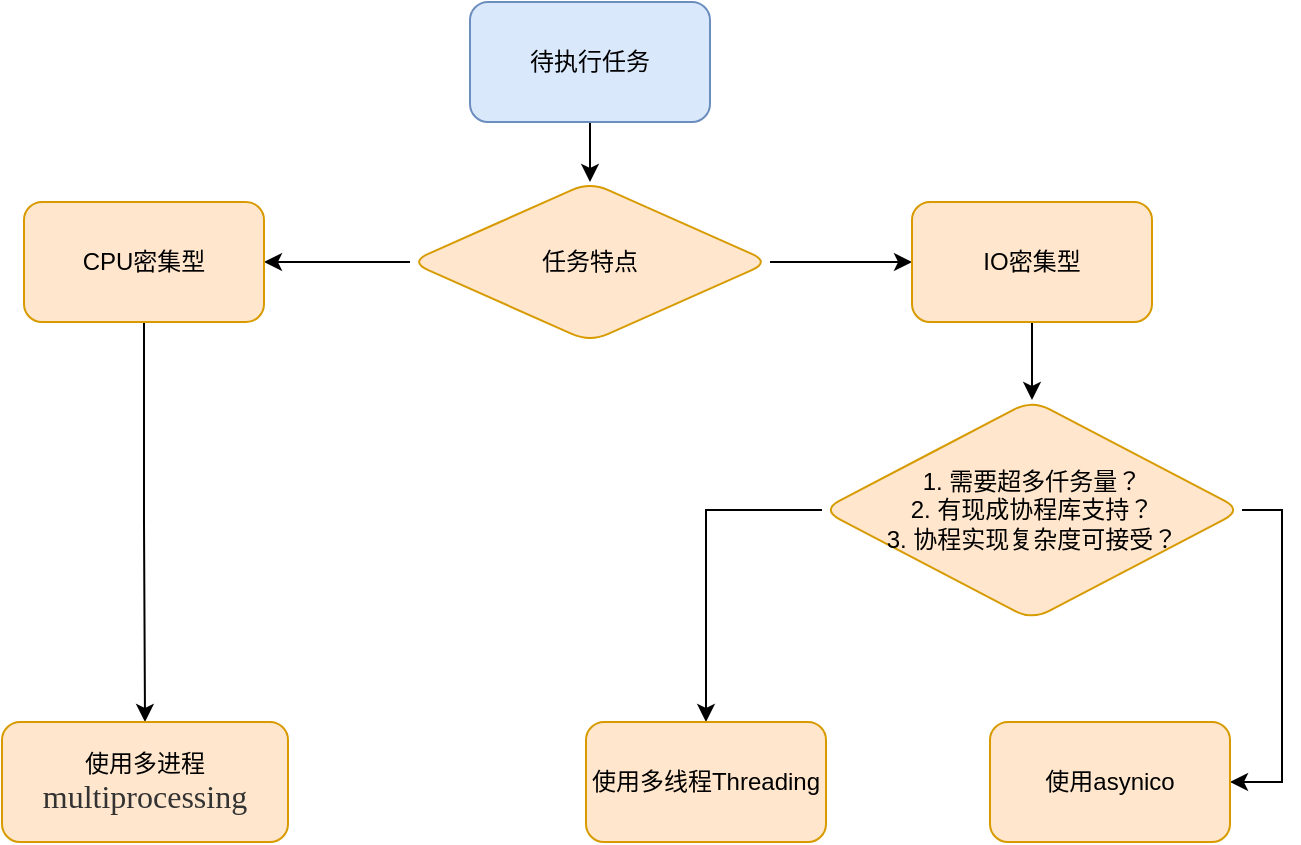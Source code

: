 <mxfile version="22.1.4" type="github">
  <diagram name="第 1 页" id="fia4Q_GbsQsu37W39yw7">
    <mxGraphModel dx="954" dy="525" grid="1" gridSize="10" guides="1" tooltips="1" connect="1" arrows="1" fold="1" page="1" pageScale="1" pageWidth="827" pageHeight="1169" math="0" shadow="0">
      <root>
        <mxCell id="0" />
        <mxCell id="1" parent="0" />
        <mxCell id="mdsVBdoVZR-QJdXAhiCq-4" value="" style="edgeStyle=orthogonalEdgeStyle;rounded=0;orthogonalLoop=1;jettySize=auto;html=1;" parent="1" source="mdsVBdoVZR-QJdXAhiCq-2" target="mdsVBdoVZR-QJdXAhiCq-3" edge="1">
          <mxGeometry relative="1" as="geometry" />
        </mxCell>
        <mxCell id="mdsVBdoVZR-QJdXAhiCq-2" value="待执行任务" style="rounded=1;whiteSpace=wrap;html=1;fillColor=#dae8fc;strokeColor=#6c8ebf;" parent="1" vertex="1">
          <mxGeometry x="340" y="40" width="120" height="60" as="geometry" />
        </mxCell>
        <mxCell id="mdsVBdoVZR-QJdXAhiCq-6" value="" style="edgeStyle=orthogonalEdgeStyle;rounded=0;orthogonalLoop=1;jettySize=auto;html=1;" parent="1" source="mdsVBdoVZR-QJdXAhiCq-3" target="mdsVBdoVZR-QJdXAhiCq-5" edge="1">
          <mxGeometry relative="1" as="geometry" />
        </mxCell>
        <mxCell id="mdsVBdoVZR-QJdXAhiCq-8" value="" style="edgeStyle=orthogonalEdgeStyle;rounded=0;orthogonalLoop=1;jettySize=auto;html=1;" parent="1" source="mdsVBdoVZR-QJdXAhiCq-3" target="mdsVBdoVZR-QJdXAhiCq-7" edge="1">
          <mxGeometry relative="1" as="geometry" />
        </mxCell>
        <mxCell id="mdsVBdoVZR-QJdXAhiCq-3" value="任务特点" style="rhombus;whiteSpace=wrap;html=1;rounded=1;fillColor=#ffe6cc;strokeColor=#d79b00;" parent="1" vertex="1">
          <mxGeometry x="310" y="130" width="180" height="80" as="geometry" />
        </mxCell>
        <mxCell id="mdsVBdoVZR-QJdXAhiCq-10" value="" style="edgeStyle=orthogonalEdgeStyle;rounded=0;orthogonalLoop=1;jettySize=auto;html=1;" parent="1" source="mdsVBdoVZR-QJdXAhiCq-5" target="mdsVBdoVZR-QJdXAhiCq-9" edge="1">
          <mxGeometry relative="1" as="geometry" />
        </mxCell>
        <mxCell id="mdsVBdoVZR-QJdXAhiCq-5" value="IO密集型" style="whiteSpace=wrap;html=1;rounded=1;fillColor=#ffe6cc;strokeColor=#d79b00;" parent="1" vertex="1">
          <mxGeometry x="561" y="140" width="120" height="60" as="geometry" />
        </mxCell>
        <mxCell id="mdsVBdoVZR-QJdXAhiCq-18" value="" style="edgeStyle=orthogonalEdgeStyle;rounded=0;orthogonalLoop=1;jettySize=auto;html=1;" parent="1" source="mdsVBdoVZR-QJdXAhiCq-7" target="mdsVBdoVZR-QJdXAhiCq-17" edge="1">
          <mxGeometry relative="1" as="geometry" />
        </mxCell>
        <mxCell id="mdsVBdoVZR-QJdXAhiCq-7" value="CPU密集型" style="whiteSpace=wrap;html=1;rounded=1;fillColor=#ffe6cc;strokeColor=#d79b00;" parent="1" vertex="1">
          <mxGeometry x="117" y="140" width="120" height="60" as="geometry" />
        </mxCell>
        <mxCell id="mdsVBdoVZR-QJdXAhiCq-14" style="edgeStyle=orthogonalEdgeStyle;rounded=0;orthogonalLoop=1;jettySize=auto;html=1;exitX=1;exitY=0.5;exitDx=0;exitDy=0;entryX=1;entryY=0.5;entryDx=0;entryDy=0;" parent="1" source="mdsVBdoVZR-QJdXAhiCq-9" target="mdsVBdoVZR-QJdXAhiCq-11" edge="1">
          <mxGeometry relative="1" as="geometry" />
        </mxCell>
        <mxCell id="mdsVBdoVZR-QJdXAhiCq-16" value="" style="edgeStyle=orthogonalEdgeStyle;rounded=0;orthogonalLoop=1;jettySize=auto;html=1;" parent="1" source="mdsVBdoVZR-QJdXAhiCq-9" target="mdsVBdoVZR-QJdXAhiCq-15" edge="1">
          <mxGeometry relative="1" as="geometry">
            <Array as="points">
              <mxPoint x="458" y="294" />
            </Array>
          </mxGeometry>
        </mxCell>
        <mxCell id="mdsVBdoVZR-QJdXAhiCq-9" value="1. 需要超多仟务量？&lt;br&gt;2. 有现成协程库支持？&lt;br&gt;3. 协程实现复杂度可接受？" style="rhombus;whiteSpace=wrap;html=1;rounded=1;fillColor=#ffe6cc;strokeColor=#d79b00;" parent="1" vertex="1">
          <mxGeometry x="516" y="239" width="210" height="110" as="geometry" />
        </mxCell>
        <mxCell id="mdsVBdoVZR-QJdXAhiCq-11" value="使用asynico" style="whiteSpace=wrap;html=1;fillColor=#ffe6cc;strokeColor=#d79b00;rounded=1;" parent="1" vertex="1">
          <mxGeometry x="600" y="400" width="120" height="60" as="geometry" />
        </mxCell>
        <mxCell id="mdsVBdoVZR-QJdXAhiCq-15" value="使用多线程Threading" style="whiteSpace=wrap;html=1;fillColor=#ffe6cc;strokeColor=#d79b00;rounded=1;" parent="1" vertex="1">
          <mxGeometry x="398" y="400" width="120" height="60" as="geometry" />
        </mxCell>
        <mxCell id="mdsVBdoVZR-QJdXAhiCq-17" value="使用多进程&lt;span style=&quot;font-family: &amp;quot;Source Han Sans CN&amp;quot;; color: rgb(51, 51, 51); font-size: 16px;&quot;&gt;multiprocessing&lt;/span&gt;" style="whiteSpace=wrap;html=1;rounded=1;fillColor=#ffe6cc;strokeColor=#d79b00;" parent="1" vertex="1">
          <mxGeometry x="106" y="400" width="143" height="60" as="geometry" />
        </mxCell>
      </root>
    </mxGraphModel>
  </diagram>
</mxfile>
